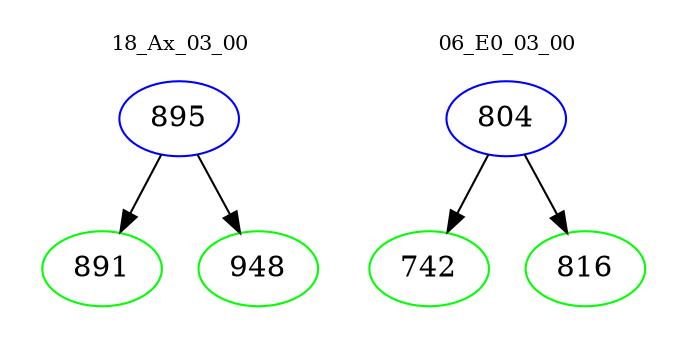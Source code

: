 digraph{
subgraph cluster_0 {
color = white
label = "18_Ax_03_00";
fontsize=10;
T0_895 [label="895", color="blue"]
T0_895 -> T0_891 [color="black"]
T0_891 [label="891", color="green"]
T0_895 -> T0_948 [color="black"]
T0_948 [label="948", color="green"]
}
subgraph cluster_1 {
color = white
label = "06_E0_03_00";
fontsize=10;
T1_804 [label="804", color="blue"]
T1_804 -> T1_742 [color="black"]
T1_742 [label="742", color="green"]
T1_804 -> T1_816 [color="black"]
T1_816 [label="816", color="green"]
}
}
